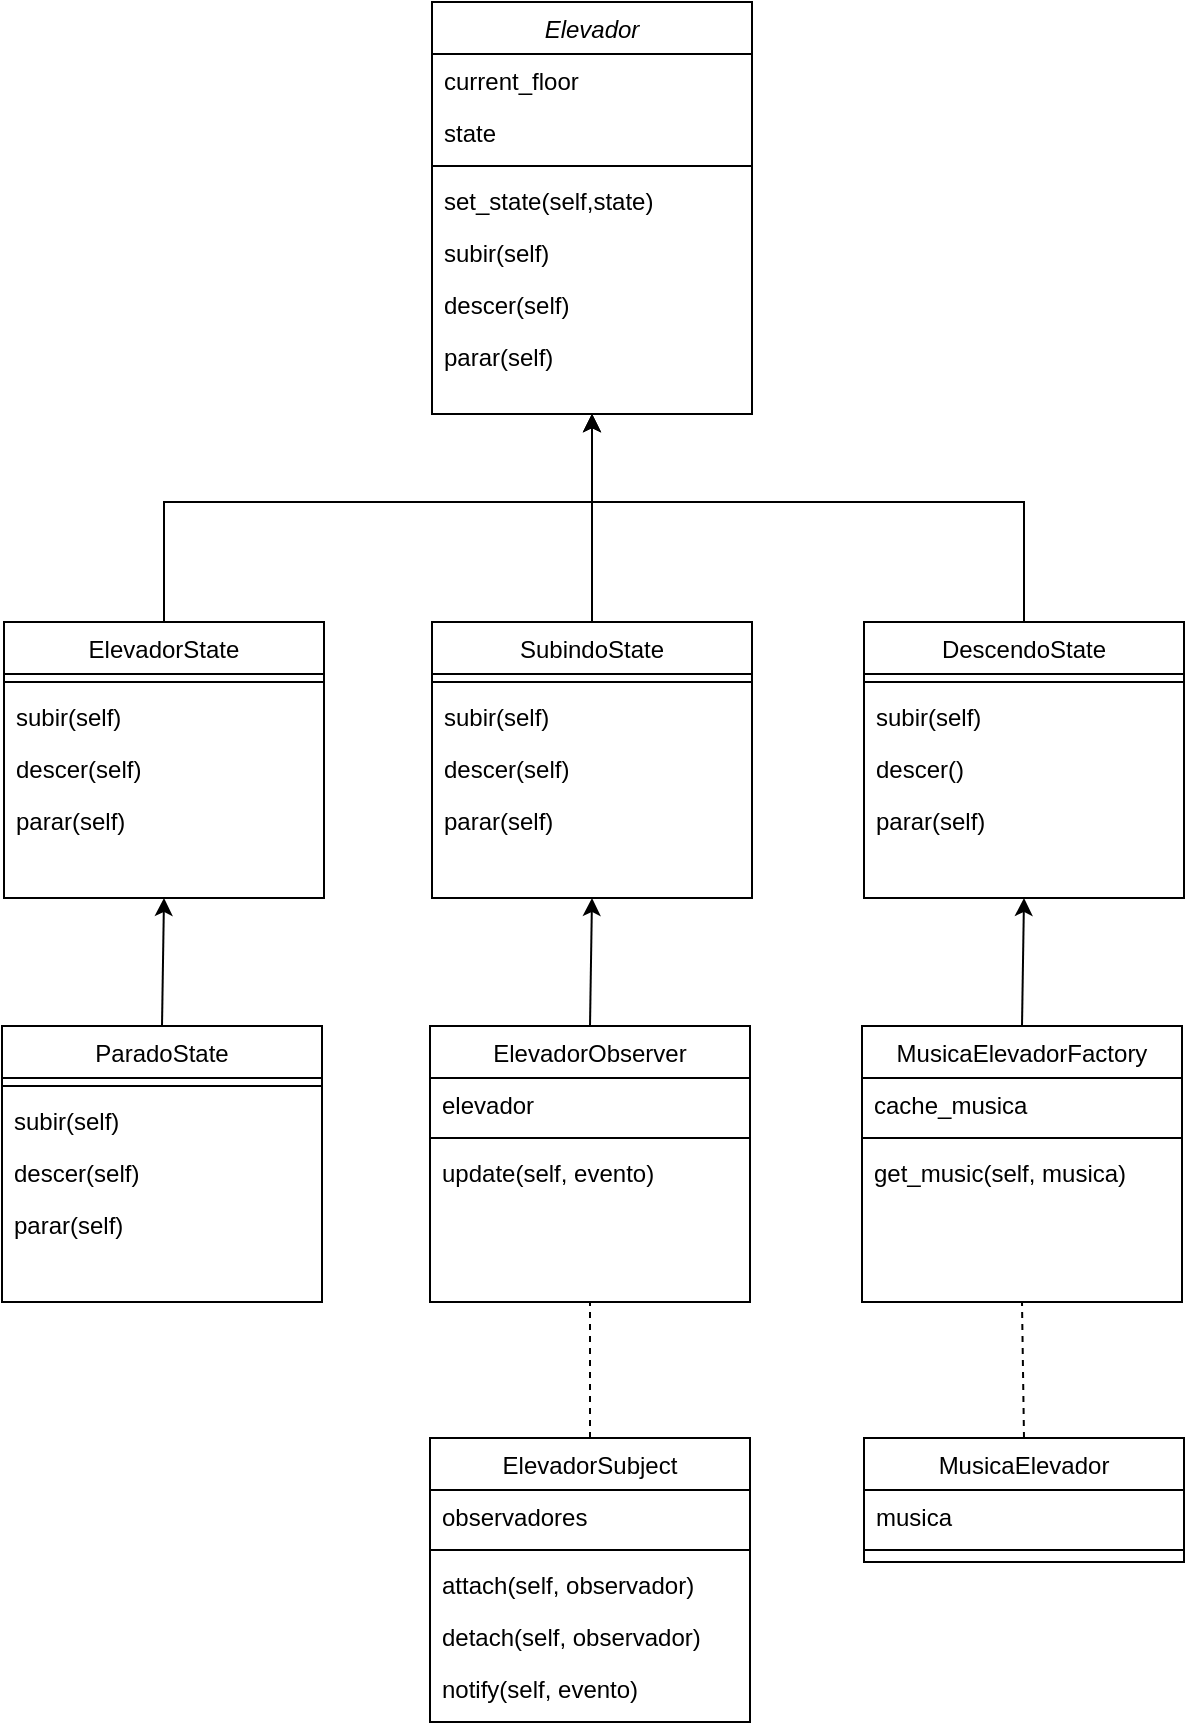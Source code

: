 <mxfile version="21.2.3" type="device">
  <diagram id="C5RBs43oDa-KdzZeNtuy" name="Page-1">
    <mxGraphModel dx="1674" dy="756" grid="1" gridSize="10" guides="1" tooltips="1" connect="1" arrows="1" fold="1" page="1" pageScale="1" pageWidth="827" pageHeight="1169" math="0" shadow="0">
      <root>
        <mxCell id="WIyWlLk6GJQsqaUBKTNV-0" />
        <mxCell id="WIyWlLk6GJQsqaUBKTNV-1" parent="WIyWlLk6GJQsqaUBKTNV-0" />
        <mxCell id="zkfFHV4jXpPFQw0GAbJ--0" value="Elevador" style="swimlane;fontStyle=2;align=center;verticalAlign=top;childLayout=stackLayout;horizontal=1;startSize=26;horizontalStack=0;resizeParent=1;resizeLast=0;collapsible=1;marginBottom=0;rounded=0;shadow=0;strokeWidth=1;" parent="WIyWlLk6GJQsqaUBKTNV-1" vertex="1">
          <mxGeometry x="334" y="50" width="160" height="206" as="geometry">
            <mxRectangle x="230" y="140" width="160" height="26" as="alternateBounds" />
          </mxGeometry>
        </mxCell>
        <mxCell id="zkfFHV4jXpPFQw0GAbJ--1" value="current_floor&#xa;" style="text;align=left;verticalAlign=top;spacingLeft=4;spacingRight=4;overflow=hidden;rotatable=0;points=[[0,0.5],[1,0.5]];portConstraint=eastwest;" parent="zkfFHV4jXpPFQw0GAbJ--0" vertex="1">
          <mxGeometry y="26" width="160" height="26" as="geometry" />
        </mxCell>
        <mxCell id="zkfFHV4jXpPFQw0GAbJ--2" value="state" style="text;align=left;verticalAlign=top;spacingLeft=4;spacingRight=4;overflow=hidden;rotatable=0;points=[[0,0.5],[1,0.5]];portConstraint=eastwest;rounded=0;shadow=0;html=0;" parent="zkfFHV4jXpPFQw0GAbJ--0" vertex="1">
          <mxGeometry y="52" width="160" height="26" as="geometry" />
        </mxCell>
        <mxCell id="VkbVTntNSxLZyIURJ5z8-64" value="" style="line;html=1;strokeWidth=1;align=left;verticalAlign=middle;spacingTop=-1;spacingLeft=3;spacingRight=3;rotatable=0;labelPosition=right;points=[];portConstraint=eastwest;" vertex="1" parent="zkfFHV4jXpPFQw0GAbJ--0">
          <mxGeometry y="78" width="160" height="8" as="geometry" />
        </mxCell>
        <mxCell id="VkbVTntNSxLZyIURJ5z8-66" value="set_state(self,state)" style="text;align=left;verticalAlign=top;spacingLeft=4;spacingRight=4;overflow=hidden;rotatable=0;points=[[0,0.5],[1,0.5]];portConstraint=eastwest;" vertex="1" parent="zkfFHV4jXpPFQw0GAbJ--0">
          <mxGeometry y="86" width="160" height="26" as="geometry" />
        </mxCell>
        <mxCell id="VkbVTntNSxLZyIURJ5z8-69" value="subir(self)" style="text;align=left;verticalAlign=top;spacingLeft=4;spacingRight=4;overflow=hidden;rotatable=0;points=[[0,0.5],[1,0.5]];portConstraint=eastwest;" vertex="1" parent="zkfFHV4jXpPFQw0GAbJ--0">
          <mxGeometry y="112" width="160" height="26" as="geometry" />
        </mxCell>
        <mxCell id="VkbVTntNSxLZyIURJ5z8-70" value="descer(self)" style="text;align=left;verticalAlign=top;spacingLeft=4;spacingRight=4;overflow=hidden;rotatable=0;points=[[0,0.5],[1,0.5]];portConstraint=eastwest;" vertex="1" parent="zkfFHV4jXpPFQw0GAbJ--0">
          <mxGeometry y="138" width="160" height="26" as="geometry" />
        </mxCell>
        <mxCell id="VkbVTntNSxLZyIURJ5z8-71" value="parar(self)" style="text;align=left;verticalAlign=top;spacingLeft=4;spacingRight=4;overflow=hidden;rotatable=0;points=[[0,0.5],[1,0.5]];portConstraint=eastwest;" vertex="1" parent="zkfFHV4jXpPFQw0GAbJ--0">
          <mxGeometry y="164" width="160" height="26" as="geometry" />
        </mxCell>
        <mxCell id="VkbVTntNSxLZyIURJ5z8-63" style="edgeStyle=orthogonalEdgeStyle;rounded=0;orthogonalLoop=1;jettySize=auto;html=1;entryX=0.5;entryY=1;entryDx=0;entryDy=0;" edge="1" parent="WIyWlLk6GJQsqaUBKTNV-1" source="zkfFHV4jXpPFQw0GAbJ--6" target="zkfFHV4jXpPFQw0GAbJ--0">
          <mxGeometry relative="1" as="geometry">
            <Array as="points">
              <mxPoint x="200" y="300" />
              <mxPoint x="414" y="300" />
            </Array>
          </mxGeometry>
        </mxCell>
        <mxCell id="zkfFHV4jXpPFQw0GAbJ--6" value="ElevadorState" style="swimlane;fontStyle=0;align=center;verticalAlign=top;childLayout=stackLayout;horizontal=1;startSize=26;horizontalStack=0;resizeParent=1;resizeLast=0;collapsible=1;marginBottom=0;rounded=0;shadow=0;strokeWidth=1;" parent="WIyWlLk6GJQsqaUBKTNV-1" vertex="1">
          <mxGeometry x="120" y="360" width="160" height="138" as="geometry">
            <mxRectangle x="130" y="380" width="160" height="26" as="alternateBounds" />
          </mxGeometry>
        </mxCell>
        <mxCell id="VkbVTntNSxLZyIURJ5z8-72" value="" style="line;html=1;strokeWidth=1;align=left;verticalAlign=middle;spacingTop=-1;spacingLeft=3;spacingRight=3;rotatable=0;labelPosition=right;points=[];portConstraint=eastwest;" vertex="1" parent="zkfFHV4jXpPFQw0GAbJ--6">
          <mxGeometry y="26" width="160" height="8" as="geometry" />
        </mxCell>
        <mxCell id="zkfFHV4jXpPFQw0GAbJ--7" value="subir(self)" style="text;align=left;verticalAlign=top;spacingLeft=4;spacingRight=4;overflow=hidden;rotatable=0;points=[[0,0.5],[1,0.5]];portConstraint=eastwest;" parent="zkfFHV4jXpPFQw0GAbJ--6" vertex="1">
          <mxGeometry y="34" width="160" height="26" as="geometry" />
        </mxCell>
        <mxCell id="zkfFHV4jXpPFQw0GAbJ--8" value="descer(self)" style="text;align=left;verticalAlign=top;spacingLeft=4;spacingRight=4;overflow=hidden;rotatable=0;points=[[0,0.5],[1,0.5]];portConstraint=eastwest;rounded=0;shadow=0;html=0;" parent="zkfFHV4jXpPFQw0GAbJ--6" vertex="1">
          <mxGeometry y="60" width="160" height="26" as="geometry" />
        </mxCell>
        <mxCell id="VkbVTntNSxLZyIURJ5z8-67" value="parar(self)" style="text;align=left;verticalAlign=top;spacingLeft=4;spacingRight=4;overflow=hidden;rotatable=0;points=[[0,0.5],[1,0.5]];portConstraint=eastwest;rounded=0;shadow=0;html=0;" vertex="1" parent="zkfFHV4jXpPFQw0GAbJ--6">
          <mxGeometry y="86" width="160" height="26" as="geometry" />
        </mxCell>
        <mxCell id="VkbVTntNSxLZyIURJ5z8-61" style="edgeStyle=orthogonalEdgeStyle;rounded=0;orthogonalLoop=1;jettySize=auto;html=1;exitX=0.5;exitY=0;exitDx=0;exitDy=0;entryX=0.5;entryY=1;entryDx=0;entryDy=0;" edge="1" parent="WIyWlLk6GJQsqaUBKTNV-1" source="VkbVTntNSxLZyIURJ5z8-1" target="zkfFHV4jXpPFQw0GAbJ--0">
          <mxGeometry relative="1" as="geometry">
            <mxPoint x="414" y="258" as="targetPoint" />
          </mxGeometry>
        </mxCell>
        <mxCell id="VkbVTntNSxLZyIURJ5z8-1" value="SubindoState" style="swimlane;fontStyle=0;align=center;verticalAlign=top;childLayout=stackLayout;horizontal=1;startSize=26;horizontalStack=0;resizeParent=1;resizeLast=0;collapsible=1;marginBottom=0;rounded=0;shadow=0;strokeWidth=1;" vertex="1" parent="WIyWlLk6GJQsqaUBKTNV-1">
          <mxGeometry x="334" y="360" width="160" height="138" as="geometry">
            <mxRectangle x="130" y="380" width="160" height="26" as="alternateBounds" />
          </mxGeometry>
        </mxCell>
        <mxCell id="VkbVTntNSxLZyIURJ5z8-73" value="" style="line;html=1;strokeWidth=1;align=left;verticalAlign=middle;spacingTop=-1;spacingLeft=3;spacingRight=3;rotatable=0;labelPosition=right;points=[];portConstraint=eastwest;" vertex="1" parent="VkbVTntNSxLZyIURJ5z8-1">
          <mxGeometry y="26" width="160" height="8" as="geometry" />
        </mxCell>
        <mxCell id="VkbVTntNSxLZyIURJ5z8-2" value="subir(self)" style="text;align=left;verticalAlign=top;spacingLeft=4;spacingRight=4;overflow=hidden;rotatable=0;points=[[0,0.5],[1,0.5]];portConstraint=eastwest;" vertex="1" parent="VkbVTntNSxLZyIURJ5z8-1">
          <mxGeometry y="34" width="160" height="26" as="geometry" />
        </mxCell>
        <mxCell id="VkbVTntNSxLZyIURJ5z8-3" value="descer(self)" style="text;align=left;verticalAlign=top;spacingLeft=4;spacingRight=4;overflow=hidden;rotatable=0;points=[[0,0.5],[1,0.5]];portConstraint=eastwest;rounded=0;shadow=0;html=0;" vertex="1" parent="VkbVTntNSxLZyIURJ5z8-1">
          <mxGeometry y="60" width="160" height="26" as="geometry" />
        </mxCell>
        <mxCell id="VkbVTntNSxLZyIURJ5z8-6" value="parar(self)" style="text;align=left;verticalAlign=top;spacingLeft=4;spacingRight=4;overflow=hidden;rotatable=0;points=[[0,0.5],[1,0.5]];portConstraint=eastwest;" vertex="1" parent="VkbVTntNSxLZyIURJ5z8-1">
          <mxGeometry y="86" width="160" height="26" as="geometry" />
        </mxCell>
        <mxCell id="VkbVTntNSxLZyIURJ5z8-62" style="edgeStyle=orthogonalEdgeStyle;rounded=0;orthogonalLoop=1;jettySize=auto;html=1;exitX=0.5;exitY=0;exitDx=0;exitDy=0;entryX=0.5;entryY=1;entryDx=0;entryDy=0;" edge="1" parent="WIyWlLk6GJQsqaUBKTNV-1" source="VkbVTntNSxLZyIURJ5z8-8" target="zkfFHV4jXpPFQw0GAbJ--0">
          <mxGeometry relative="1" as="geometry">
            <mxPoint x="494" y="245" as="targetPoint" />
            <Array as="points">
              <mxPoint x="630" y="300" />
              <mxPoint x="414" y="300" />
            </Array>
          </mxGeometry>
        </mxCell>
        <mxCell id="VkbVTntNSxLZyIURJ5z8-8" value="DescendoState" style="swimlane;fontStyle=0;align=center;verticalAlign=top;childLayout=stackLayout;horizontal=1;startSize=26;horizontalStack=0;resizeParent=1;resizeLast=0;collapsible=1;marginBottom=0;rounded=0;shadow=0;strokeWidth=1;" vertex="1" parent="WIyWlLk6GJQsqaUBKTNV-1">
          <mxGeometry x="550" y="360" width="160" height="138" as="geometry">
            <mxRectangle x="130" y="380" width="160" height="26" as="alternateBounds" />
          </mxGeometry>
        </mxCell>
        <mxCell id="VkbVTntNSxLZyIURJ5z8-74" value="" style="line;html=1;strokeWidth=1;align=left;verticalAlign=middle;spacingTop=-1;spacingLeft=3;spacingRight=3;rotatable=0;labelPosition=right;points=[];portConstraint=eastwest;" vertex="1" parent="VkbVTntNSxLZyIURJ5z8-8">
          <mxGeometry y="26" width="160" height="8" as="geometry" />
        </mxCell>
        <mxCell id="VkbVTntNSxLZyIURJ5z8-9" value="subir(self)" style="text;align=left;verticalAlign=top;spacingLeft=4;spacingRight=4;overflow=hidden;rotatable=0;points=[[0,0.5],[1,0.5]];portConstraint=eastwest;" vertex="1" parent="VkbVTntNSxLZyIURJ5z8-8">
          <mxGeometry y="34" width="160" height="26" as="geometry" />
        </mxCell>
        <mxCell id="VkbVTntNSxLZyIURJ5z8-10" value="descer()" style="text;align=left;verticalAlign=top;spacingLeft=4;spacingRight=4;overflow=hidden;rotatable=0;points=[[0,0.5],[1,0.5]];portConstraint=eastwest;rounded=0;shadow=0;html=0;" vertex="1" parent="VkbVTntNSxLZyIURJ5z8-8">
          <mxGeometry y="60" width="160" height="26" as="geometry" />
        </mxCell>
        <mxCell id="VkbVTntNSxLZyIURJ5z8-13" value="parar(self)" style="text;align=left;verticalAlign=top;spacingLeft=4;spacingRight=4;overflow=hidden;rotatable=0;points=[[0,0.5],[1,0.5]];portConstraint=eastwest;" vertex="1" parent="VkbVTntNSxLZyIURJ5z8-8">
          <mxGeometry y="86" width="160" height="26" as="geometry" />
        </mxCell>
        <mxCell id="VkbVTntNSxLZyIURJ5z8-17" value="ParadoState" style="swimlane;fontStyle=0;align=center;verticalAlign=top;childLayout=stackLayout;horizontal=1;startSize=26;horizontalStack=0;resizeParent=1;resizeLast=0;collapsible=1;marginBottom=0;rounded=0;shadow=0;strokeWidth=1;" vertex="1" parent="WIyWlLk6GJQsqaUBKTNV-1">
          <mxGeometry x="119" y="562" width="160" height="138" as="geometry">
            <mxRectangle x="130" y="380" width="160" height="26" as="alternateBounds" />
          </mxGeometry>
        </mxCell>
        <mxCell id="VkbVTntNSxLZyIURJ5z8-75" value="" style="line;html=1;strokeWidth=1;align=left;verticalAlign=middle;spacingTop=-1;spacingLeft=3;spacingRight=3;rotatable=0;labelPosition=right;points=[];portConstraint=eastwest;" vertex="1" parent="VkbVTntNSxLZyIURJ5z8-17">
          <mxGeometry y="26" width="160" height="8" as="geometry" />
        </mxCell>
        <mxCell id="VkbVTntNSxLZyIURJ5z8-18" value="subir(self)" style="text;align=left;verticalAlign=top;spacingLeft=4;spacingRight=4;overflow=hidden;rotatable=0;points=[[0,0.5],[1,0.5]];portConstraint=eastwest;" vertex="1" parent="VkbVTntNSxLZyIURJ5z8-17">
          <mxGeometry y="34" width="160" height="26" as="geometry" />
        </mxCell>
        <mxCell id="VkbVTntNSxLZyIURJ5z8-19" value="descer(self)" style="text;align=left;verticalAlign=top;spacingLeft=4;spacingRight=4;overflow=hidden;rotatable=0;points=[[0,0.5],[1,0.5]];portConstraint=eastwest;rounded=0;shadow=0;html=0;" vertex="1" parent="VkbVTntNSxLZyIURJ5z8-17">
          <mxGeometry y="60" width="160" height="26" as="geometry" />
        </mxCell>
        <mxCell id="VkbVTntNSxLZyIURJ5z8-68" value="parar(self)" style="text;align=left;verticalAlign=top;spacingLeft=4;spacingRight=4;overflow=hidden;rotatable=0;points=[[0,0.5],[1,0.5]];portConstraint=eastwest;rounded=0;shadow=0;html=0;" vertex="1" parent="VkbVTntNSxLZyIURJ5z8-17">
          <mxGeometry y="86" width="160" height="26" as="geometry" />
        </mxCell>
        <mxCell id="VkbVTntNSxLZyIURJ5z8-23" value="ElevadorObserver" style="swimlane;fontStyle=0;align=center;verticalAlign=top;childLayout=stackLayout;horizontal=1;startSize=26;horizontalStack=0;resizeParent=1;resizeLast=0;collapsible=1;marginBottom=0;rounded=0;shadow=0;strokeWidth=1;" vertex="1" parent="WIyWlLk6GJQsqaUBKTNV-1">
          <mxGeometry x="333" y="562" width="160" height="138" as="geometry">
            <mxRectangle x="130" y="380" width="160" height="26" as="alternateBounds" />
          </mxGeometry>
        </mxCell>
        <mxCell id="VkbVTntNSxLZyIURJ5z8-25" value="elevador" style="text;align=left;verticalAlign=top;spacingLeft=4;spacingRight=4;overflow=hidden;rotatable=0;points=[[0,0.5],[1,0.5]];portConstraint=eastwest;rounded=0;shadow=0;html=0;" vertex="1" parent="VkbVTntNSxLZyIURJ5z8-23">
          <mxGeometry y="26" width="160" height="26" as="geometry" />
        </mxCell>
        <mxCell id="VkbVTntNSxLZyIURJ5z8-26" value="" style="line;html=1;strokeWidth=1;align=left;verticalAlign=middle;spacingTop=-1;spacingLeft=3;spacingRight=3;rotatable=0;labelPosition=right;points=[];portConstraint=eastwest;" vertex="1" parent="VkbVTntNSxLZyIURJ5z8-23">
          <mxGeometry y="52" width="160" height="8" as="geometry" />
        </mxCell>
        <mxCell id="VkbVTntNSxLZyIURJ5z8-28" value="update(self, evento)" style="text;align=left;verticalAlign=top;spacingLeft=4;spacingRight=4;overflow=hidden;rotatable=0;points=[[0,0.5],[1,0.5]];portConstraint=eastwest;" vertex="1" parent="VkbVTntNSxLZyIURJ5z8-23">
          <mxGeometry y="60" width="160" height="26" as="geometry" />
        </mxCell>
        <mxCell id="VkbVTntNSxLZyIURJ5z8-29" value="MusicaElevadorFactory" style="swimlane;fontStyle=0;align=center;verticalAlign=top;childLayout=stackLayout;horizontal=1;startSize=26;horizontalStack=0;resizeParent=1;resizeLast=0;collapsible=1;marginBottom=0;rounded=0;shadow=0;strokeWidth=1;" vertex="1" parent="WIyWlLk6GJQsqaUBKTNV-1">
          <mxGeometry x="549" y="562" width="160" height="138" as="geometry">
            <mxRectangle x="130" y="380" width="160" height="26" as="alternateBounds" />
          </mxGeometry>
        </mxCell>
        <mxCell id="VkbVTntNSxLZyIURJ5z8-30" value="cache_musica" style="text;align=left;verticalAlign=top;spacingLeft=4;spacingRight=4;overflow=hidden;rotatable=0;points=[[0,0.5],[1,0.5]];portConstraint=eastwest;" vertex="1" parent="VkbVTntNSxLZyIURJ5z8-29">
          <mxGeometry y="26" width="160" height="26" as="geometry" />
        </mxCell>
        <mxCell id="VkbVTntNSxLZyIURJ5z8-32" value="" style="line;html=1;strokeWidth=1;align=left;verticalAlign=middle;spacingTop=-1;spacingLeft=3;spacingRight=3;rotatable=0;labelPosition=right;points=[];portConstraint=eastwest;" vertex="1" parent="VkbVTntNSxLZyIURJ5z8-29">
          <mxGeometry y="52" width="160" height="8" as="geometry" />
        </mxCell>
        <mxCell id="VkbVTntNSxLZyIURJ5z8-34" value="get_music(self, musica)" style="text;align=left;verticalAlign=top;spacingLeft=4;spacingRight=4;overflow=hidden;rotatable=0;points=[[0,0.5],[1,0.5]];portConstraint=eastwest;" vertex="1" parent="VkbVTntNSxLZyIURJ5z8-29">
          <mxGeometry y="60" width="160" height="26" as="geometry" />
        </mxCell>
        <mxCell id="VkbVTntNSxLZyIURJ5z8-35" value="ElevadorSubject" style="swimlane;fontStyle=0;align=center;verticalAlign=top;childLayout=stackLayout;horizontal=1;startSize=26;horizontalStack=0;resizeParent=1;resizeLast=0;collapsible=1;marginBottom=0;rounded=0;shadow=0;strokeWidth=1;" vertex="1" parent="WIyWlLk6GJQsqaUBKTNV-1">
          <mxGeometry x="333" y="768" width="160" height="142" as="geometry">
            <mxRectangle x="130" y="380" width="160" height="26" as="alternateBounds" />
          </mxGeometry>
        </mxCell>
        <mxCell id="VkbVTntNSxLZyIURJ5z8-37" value="observadores" style="text;align=left;verticalAlign=top;spacingLeft=4;spacingRight=4;overflow=hidden;rotatable=0;points=[[0,0.5],[1,0.5]];portConstraint=eastwest;rounded=0;shadow=0;html=0;" vertex="1" parent="VkbVTntNSxLZyIURJ5z8-35">
          <mxGeometry y="26" width="160" height="26" as="geometry" />
        </mxCell>
        <mxCell id="VkbVTntNSxLZyIURJ5z8-38" value="" style="line;html=1;strokeWidth=1;align=left;verticalAlign=middle;spacingTop=-1;spacingLeft=3;spacingRight=3;rotatable=0;labelPosition=right;points=[];portConstraint=eastwest;" vertex="1" parent="VkbVTntNSxLZyIURJ5z8-35">
          <mxGeometry y="52" width="160" height="8" as="geometry" />
        </mxCell>
        <mxCell id="VkbVTntNSxLZyIURJ5z8-40" value="attach(self, observador)" style="text;align=left;verticalAlign=top;spacingLeft=4;spacingRight=4;overflow=hidden;rotatable=0;points=[[0,0.5],[1,0.5]];portConstraint=eastwest;" vertex="1" parent="VkbVTntNSxLZyIURJ5z8-35">
          <mxGeometry y="60" width="160" height="26" as="geometry" />
        </mxCell>
        <mxCell id="VkbVTntNSxLZyIURJ5z8-76" value="detach(self, observador)" style="text;align=left;verticalAlign=top;spacingLeft=4;spacingRight=4;overflow=hidden;rotatable=0;points=[[0,0.5],[1,0.5]];portConstraint=eastwest;" vertex="1" parent="VkbVTntNSxLZyIURJ5z8-35">
          <mxGeometry y="86" width="160" height="26" as="geometry" />
        </mxCell>
        <mxCell id="VkbVTntNSxLZyIURJ5z8-78" value="notify(self, evento)" style="text;align=left;verticalAlign=top;spacingLeft=4;spacingRight=4;overflow=hidden;rotatable=0;points=[[0,0.5],[1,0.5]];portConstraint=eastwest;" vertex="1" parent="VkbVTntNSxLZyIURJ5z8-35">
          <mxGeometry y="112" width="160" height="26" as="geometry" />
        </mxCell>
        <mxCell id="VkbVTntNSxLZyIURJ5z8-41" value="MusicaElevador" style="swimlane;fontStyle=0;align=center;verticalAlign=top;childLayout=stackLayout;horizontal=1;startSize=26;horizontalStack=0;resizeParent=1;resizeLast=0;collapsible=1;marginBottom=0;rounded=0;shadow=0;strokeWidth=1;" vertex="1" parent="WIyWlLk6GJQsqaUBKTNV-1">
          <mxGeometry x="550" y="768" width="160" height="62" as="geometry">
            <mxRectangle x="130" y="380" width="160" height="26" as="alternateBounds" />
          </mxGeometry>
        </mxCell>
        <mxCell id="VkbVTntNSxLZyIURJ5z8-43" value="musica" style="text;align=left;verticalAlign=top;spacingLeft=4;spacingRight=4;overflow=hidden;rotatable=0;points=[[0,0.5],[1,0.5]];portConstraint=eastwest;rounded=0;shadow=0;html=0;" vertex="1" parent="VkbVTntNSxLZyIURJ5z8-41">
          <mxGeometry y="26" width="160" height="26" as="geometry" />
        </mxCell>
        <mxCell id="VkbVTntNSxLZyIURJ5z8-44" value="" style="line;html=1;strokeWidth=1;align=left;verticalAlign=middle;spacingTop=-1;spacingLeft=3;spacingRight=3;rotatable=0;labelPosition=right;points=[];portConstraint=eastwest;" vertex="1" parent="VkbVTntNSxLZyIURJ5z8-41">
          <mxGeometry y="52" width="160" height="8" as="geometry" />
        </mxCell>
        <mxCell id="VkbVTntNSxLZyIURJ5z8-82" value="" style="endArrow=none;dashed=1;html=1;rounded=0;exitX=0.5;exitY=0;exitDx=0;exitDy=0;entryX=0.5;entryY=1;entryDx=0;entryDy=0;" edge="1" parent="WIyWlLk6GJQsqaUBKTNV-1" source="VkbVTntNSxLZyIURJ5z8-35" target="VkbVTntNSxLZyIURJ5z8-23">
          <mxGeometry width="50" height="50" relative="1" as="geometry">
            <mxPoint x="390" y="640" as="sourcePoint" />
            <mxPoint x="440" y="590" as="targetPoint" />
          </mxGeometry>
        </mxCell>
        <mxCell id="VkbVTntNSxLZyIURJ5z8-83" value="" style="endArrow=none;dashed=1;html=1;rounded=0;exitX=0.5;exitY=0;exitDx=0;exitDy=0;entryX=0.5;entryY=1;entryDx=0;entryDy=0;" edge="1" parent="WIyWlLk6GJQsqaUBKTNV-1" source="VkbVTntNSxLZyIURJ5z8-41" target="VkbVTntNSxLZyIURJ5z8-29">
          <mxGeometry width="50" height="50" relative="1" as="geometry">
            <mxPoint x="390" y="640" as="sourcePoint" />
            <mxPoint x="440" y="590" as="targetPoint" />
          </mxGeometry>
        </mxCell>
        <mxCell id="VkbVTntNSxLZyIURJ5z8-84" value="" style="endArrow=classic;html=1;rounded=0;exitX=0.5;exitY=0;exitDx=0;exitDy=0;entryX=0.5;entryY=1;entryDx=0;entryDy=0;" edge="1" parent="WIyWlLk6GJQsqaUBKTNV-1" source="VkbVTntNSxLZyIURJ5z8-17" target="zkfFHV4jXpPFQw0GAbJ--6">
          <mxGeometry width="50" height="50" relative="1" as="geometry">
            <mxPoint x="390" y="640" as="sourcePoint" />
            <mxPoint x="440" y="590" as="targetPoint" />
          </mxGeometry>
        </mxCell>
        <mxCell id="VkbVTntNSxLZyIURJ5z8-85" value="" style="endArrow=classic;html=1;rounded=0;exitX=0.5;exitY=0;exitDx=0;exitDy=0;entryX=0.5;entryY=1;entryDx=0;entryDy=0;" edge="1" parent="WIyWlLk6GJQsqaUBKTNV-1" source="VkbVTntNSxLZyIURJ5z8-29" target="VkbVTntNSxLZyIURJ5z8-8">
          <mxGeometry width="50" height="50" relative="1" as="geometry">
            <mxPoint x="390" y="640" as="sourcePoint" />
            <mxPoint x="440" y="590" as="targetPoint" />
          </mxGeometry>
        </mxCell>
        <mxCell id="VkbVTntNSxLZyIURJ5z8-86" value="" style="endArrow=classic;html=1;rounded=0;exitX=0.5;exitY=0;exitDx=0;exitDy=0;entryX=0.5;entryY=1;entryDx=0;entryDy=0;" edge="1" parent="WIyWlLk6GJQsqaUBKTNV-1" source="VkbVTntNSxLZyIURJ5z8-23" target="VkbVTntNSxLZyIURJ5z8-1">
          <mxGeometry width="50" height="50" relative="1" as="geometry">
            <mxPoint x="390" y="640" as="sourcePoint" />
            <mxPoint x="440" y="590" as="targetPoint" />
          </mxGeometry>
        </mxCell>
      </root>
    </mxGraphModel>
  </diagram>
</mxfile>
